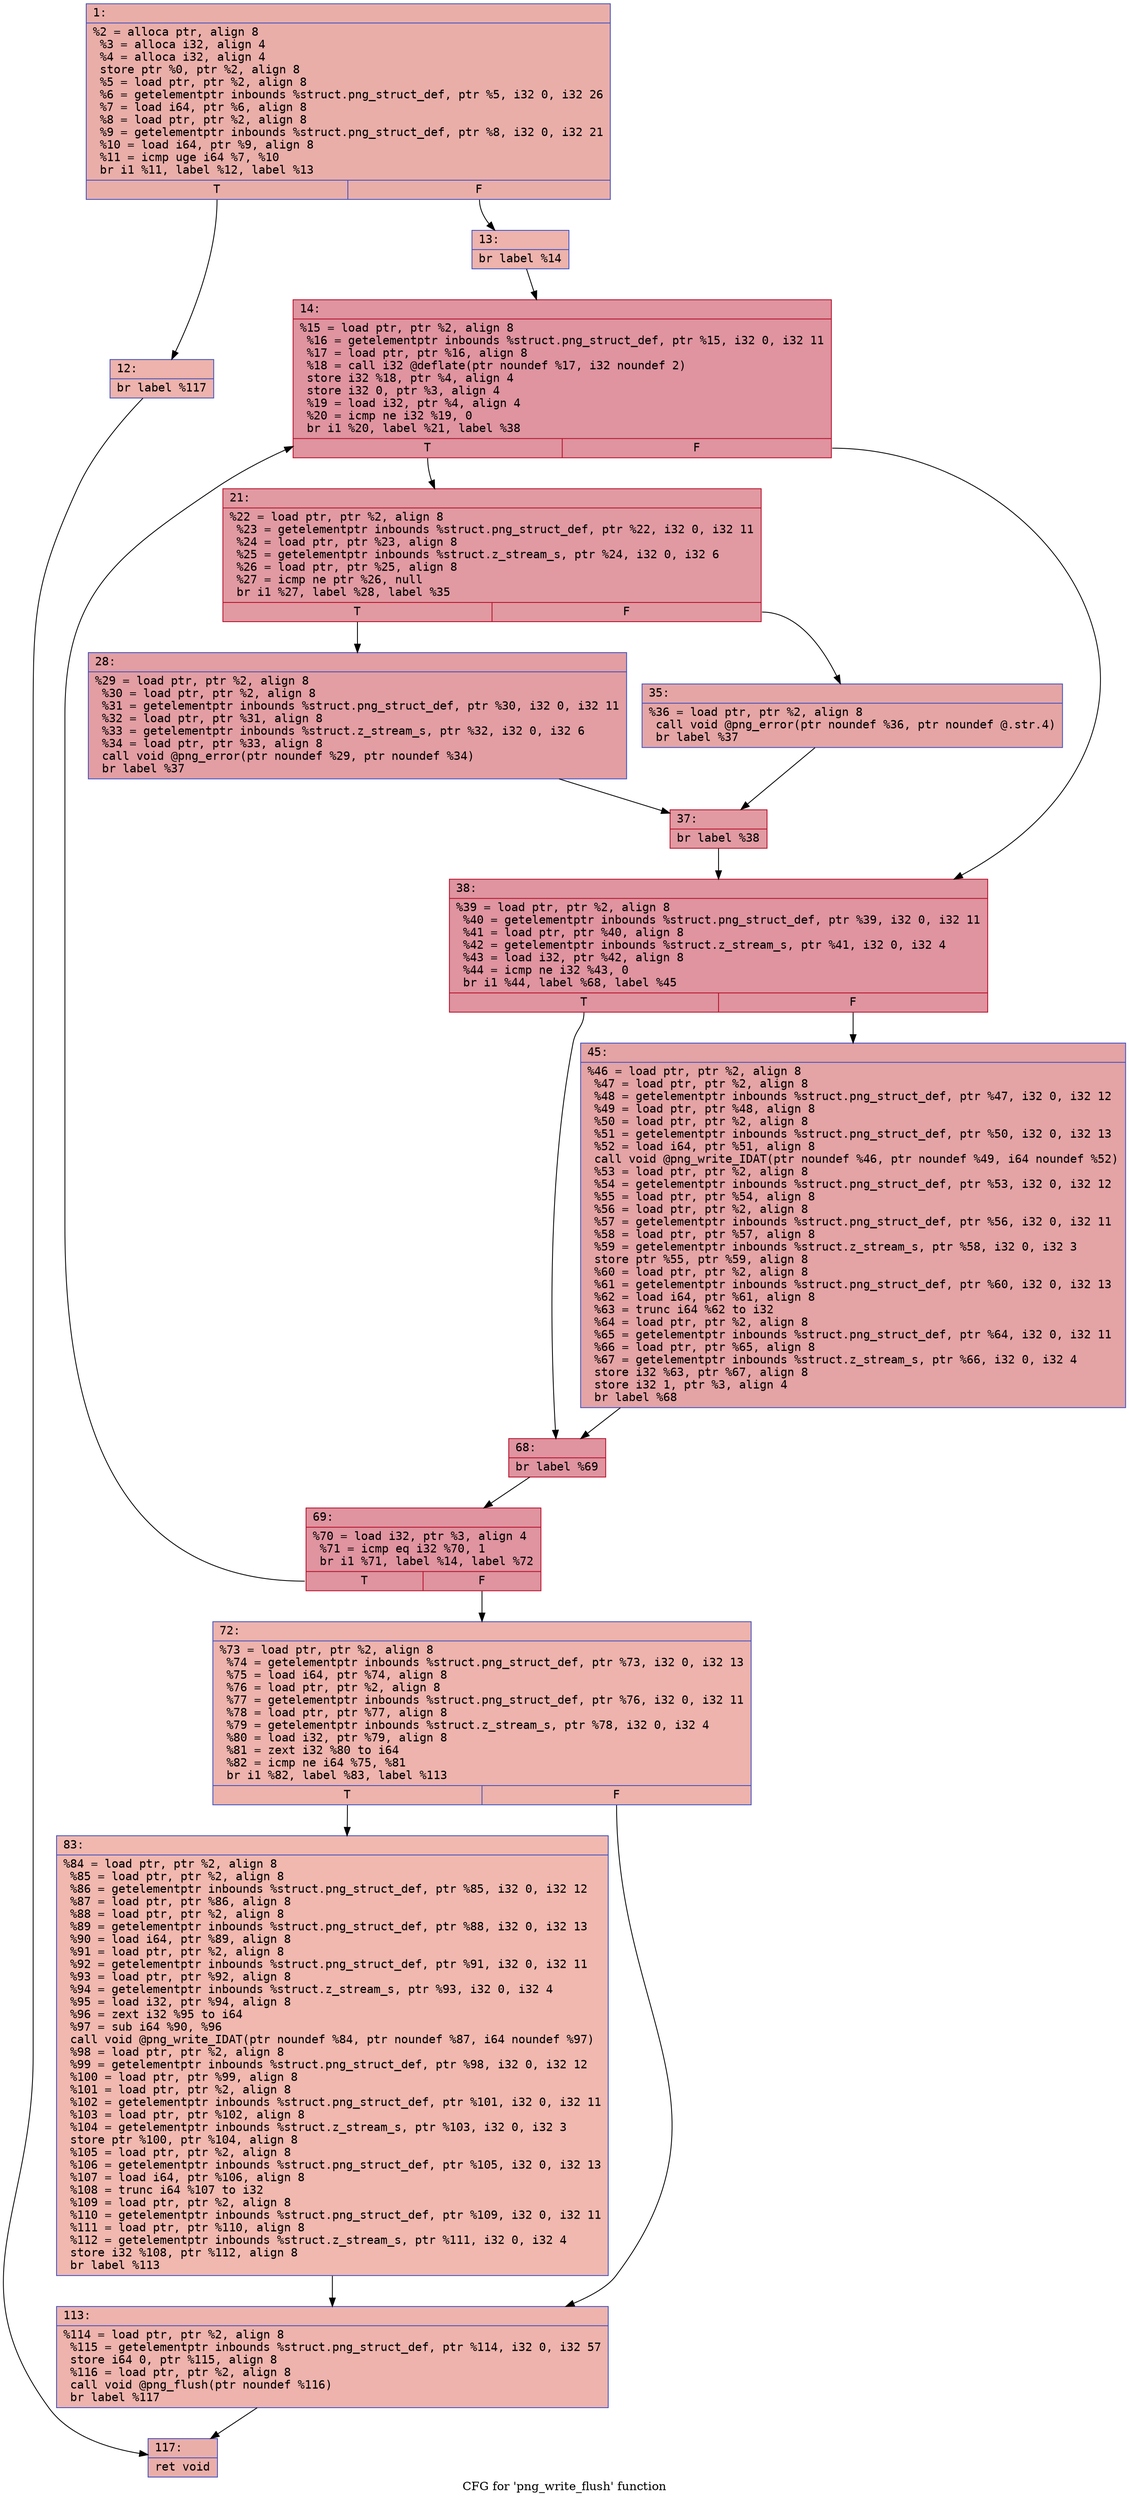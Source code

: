 digraph "CFG for 'png_write_flush' function" {
	label="CFG for 'png_write_flush' function";

	Node0x6000021dccd0 [shape=record,color="#3d50c3ff", style=filled, fillcolor="#d0473d70" fontname="Courier",label="{1:\l|  %2 = alloca ptr, align 8\l  %3 = alloca i32, align 4\l  %4 = alloca i32, align 4\l  store ptr %0, ptr %2, align 8\l  %5 = load ptr, ptr %2, align 8\l  %6 = getelementptr inbounds %struct.png_struct_def, ptr %5, i32 0, i32 26\l  %7 = load i64, ptr %6, align 8\l  %8 = load ptr, ptr %2, align 8\l  %9 = getelementptr inbounds %struct.png_struct_def, ptr %8, i32 0, i32 21\l  %10 = load i64, ptr %9, align 8\l  %11 = icmp uge i64 %7, %10\l  br i1 %11, label %12, label %13\l|{<s0>T|<s1>F}}"];
	Node0x6000021dccd0:s0 -> Node0x6000021dcd70[tooltip="1 -> 12\nProbability 50.00%" ];
	Node0x6000021dccd0:s1 -> Node0x6000021dcdc0[tooltip="1 -> 13\nProbability 50.00%" ];
	Node0x6000021dcd70 [shape=record,color="#3d50c3ff", style=filled, fillcolor="#d6524470" fontname="Courier",label="{12:\l|  br label %117\l}"];
	Node0x6000021dcd70 -> Node0x6000021dd1d0[tooltip="12 -> 117\nProbability 100.00%" ];
	Node0x6000021dcdc0 [shape=record,color="#3d50c3ff", style=filled, fillcolor="#d6524470" fontname="Courier",label="{13:\l|  br label %14\l}"];
	Node0x6000021dcdc0 -> Node0x6000021dce10[tooltip="13 -> 14\nProbability 100.00%" ];
	Node0x6000021dce10 [shape=record,color="#b70d28ff", style=filled, fillcolor="#b70d2870" fontname="Courier",label="{14:\l|  %15 = load ptr, ptr %2, align 8\l  %16 = getelementptr inbounds %struct.png_struct_def, ptr %15, i32 0, i32 11\l  %17 = load ptr, ptr %16, align 8\l  %18 = call i32 @deflate(ptr noundef %17, i32 noundef 2)\l  store i32 %18, ptr %4, align 4\l  store i32 0, ptr %3, align 4\l  %19 = load i32, ptr %4, align 4\l  %20 = icmp ne i32 %19, 0\l  br i1 %20, label %21, label %38\l|{<s0>T|<s1>F}}"];
	Node0x6000021dce10:s0 -> Node0x6000021dce60[tooltip="14 -> 21\nProbability 62.50%" ];
	Node0x6000021dce10:s1 -> Node0x6000021dcfa0[tooltip="14 -> 38\nProbability 37.50%" ];
	Node0x6000021dce60 [shape=record,color="#b70d28ff", style=filled, fillcolor="#bb1b2c70" fontname="Courier",label="{21:\l|  %22 = load ptr, ptr %2, align 8\l  %23 = getelementptr inbounds %struct.png_struct_def, ptr %22, i32 0, i32 11\l  %24 = load ptr, ptr %23, align 8\l  %25 = getelementptr inbounds %struct.z_stream_s, ptr %24, i32 0, i32 6\l  %26 = load ptr, ptr %25, align 8\l  %27 = icmp ne ptr %26, null\l  br i1 %27, label %28, label %35\l|{<s0>T|<s1>F}}"];
	Node0x6000021dce60:s0 -> Node0x6000021dceb0[tooltip="21 -> 28\nProbability 62.50%" ];
	Node0x6000021dce60:s1 -> Node0x6000021dcf00[tooltip="21 -> 35\nProbability 37.50%" ];
	Node0x6000021dceb0 [shape=record,color="#3d50c3ff", style=filled, fillcolor="#be242e70" fontname="Courier",label="{28:\l|  %29 = load ptr, ptr %2, align 8\l  %30 = load ptr, ptr %2, align 8\l  %31 = getelementptr inbounds %struct.png_struct_def, ptr %30, i32 0, i32 11\l  %32 = load ptr, ptr %31, align 8\l  %33 = getelementptr inbounds %struct.z_stream_s, ptr %32, i32 0, i32 6\l  %34 = load ptr, ptr %33, align 8\l  call void @png_error(ptr noundef %29, ptr noundef %34)\l  br label %37\l}"];
	Node0x6000021dceb0 -> Node0x6000021dcf50[tooltip="28 -> 37\nProbability 100.00%" ];
	Node0x6000021dcf00 [shape=record,color="#3d50c3ff", style=filled, fillcolor="#c5333470" fontname="Courier",label="{35:\l|  %36 = load ptr, ptr %2, align 8\l  call void @png_error(ptr noundef %36, ptr noundef @.str.4)\l  br label %37\l}"];
	Node0x6000021dcf00 -> Node0x6000021dcf50[tooltip="35 -> 37\nProbability 100.00%" ];
	Node0x6000021dcf50 [shape=record,color="#b70d28ff", style=filled, fillcolor="#bb1b2c70" fontname="Courier",label="{37:\l|  br label %38\l}"];
	Node0x6000021dcf50 -> Node0x6000021dcfa0[tooltip="37 -> 38\nProbability 100.00%" ];
	Node0x6000021dcfa0 [shape=record,color="#b70d28ff", style=filled, fillcolor="#b70d2870" fontname="Courier",label="{38:\l|  %39 = load ptr, ptr %2, align 8\l  %40 = getelementptr inbounds %struct.png_struct_def, ptr %39, i32 0, i32 11\l  %41 = load ptr, ptr %40, align 8\l  %42 = getelementptr inbounds %struct.z_stream_s, ptr %41, i32 0, i32 4\l  %43 = load i32, ptr %42, align 8\l  %44 = icmp ne i32 %43, 0\l  br i1 %44, label %68, label %45\l|{<s0>T|<s1>F}}"];
	Node0x6000021dcfa0:s0 -> Node0x6000021dd040[tooltip="38 -> 68\nProbability 62.50%" ];
	Node0x6000021dcfa0:s1 -> Node0x6000021dcff0[tooltip="38 -> 45\nProbability 37.50%" ];
	Node0x6000021dcff0 [shape=record,color="#3d50c3ff", style=filled, fillcolor="#c32e3170" fontname="Courier",label="{45:\l|  %46 = load ptr, ptr %2, align 8\l  %47 = load ptr, ptr %2, align 8\l  %48 = getelementptr inbounds %struct.png_struct_def, ptr %47, i32 0, i32 12\l  %49 = load ptr, ptr %48, align 8\l  %50 = load ptr, ptr %2, align 8\l  %51 = getelementptr inbounds %struct.png_struct_def, ptr %50, i32 0, i32 13\l  %52 = load i64, ptr %51, align 8\l  call void @png_write_IDAT(ptr noundef %46, ptr noundef %49, i64 noundef %52)\l  %53 = load ptr, ptr %2, align 8\l  %54 = getelementptr inbounds %struct.png_struct_def, ptr %53, i32 0, i32 12\l  %55 = load ptr, ptr %54, align 8\l  %56 = load ptr, ptr %2, align 8\l  %57 = getelementptr inbounds %struct.png_struct_def, ptr %56, i32 0, i32 11\l  %58 = load ptr, ptr %57, align 8\l  %59 = getelementptr inbounds %struct.z_stream_s, ptr %58, i32 0, i32 3\l  store ptr %55, ptr %59, align 8\l  %60 = load ptr, ptr %2, align 8\l  %61 = getelementptr inbounds %struct.png_struct_def, ptr %60, i32 0, i32 13\l  %62 = load i64, ptr %61, align 8\l  %63 = trunc i64 %62 to i32\l  %64 = load ptr, ptr %2, align 8\l  %65 = getelementptr inbounds %struct.png_struct_def, ptr %64, i32 0, i32 11\l  %66 = load ptr, ptr %65, align 8\l  %67 = getelementptr inbounds %struct.z_stream_s, ptr %66, i32 0, i32 4\l  store i32 %63, ptr %67, align 8\l  store i32 1, ptr %3, align 4\l  br label %68\l}"];
	Node0x6000021dcff0 -> Node0x6000021dd040[tooltip="45 -> 68\nProbability 100.00%" ];
	Node0x6000021dd040 [shape=record,color="#b70d28ff", style=filled, fillcolor="#b70d2870" fontname="Courier",label="{68:\l|  br label %69\l}"];
	Node0x6000021dd040 -> Node0x6000021dd090[tooltip="68 -> 69\nProbability 100.00%" ];
	Node0x6000021dd090 [shape=record,color="#b70d28ff", style=filled, fillcolor="#b70d2870" fontname="Courier",label="{69:\l|  %70 = load i32, ptr %3, align 4\l  %71 = icmp eq i32 %70, 1\l  br i1 %71, label %14, label %72\l|{<s0>T|<s1>F}}"];
	Node0x6000021dd090:s0 -> Node0x6000021dce10[tooltip="69 -> 14\nProbability 96.88%" ];
	Node0x6000021dd090:s1 -> Node0x6000021dd0e0[tooltip="69 -> 72\nProbability 3.12%" ];
	Node0x6000021dd0e0 [shape=record,color="#3d50c3ff", style=filled, fillcolor="#d6524470" fontname="Courier",label="{72:\l|  %73 = load ptr, ptr %2, align 8\l  %74 = getelementptr inbounds %struct.png_struct_def, ptr %73, i32 0, i32 13\l  %75 = load i64, ptr %74, align 8\l  %76 = load ptr, ptr %2, align 8\l  %77 = getelementptr inbounds %struct.png_struct_def, ptr %76, i32 0, i32 11\l  %78 = load ptr, ptr %77, align 8\l  %79 = getelementptr inbounds %struct.z_stream_s, ptr %78, i32 0, i32 4\l  %80 = load i32, ptr %79, align 8\l  %81 = zext i32 %80 to i64\l  %82 = icmp ne i64 %75, %81\l  br i1 %82, label %83, label %113\l|{<s0>T|<s1>F}}"];
	Node0x6000021dd0e0:s0 -> Node0x6000021dd130[tooltip="72 -> 83\nProbability 50.00%" ];
	Node0x6000021dd0e0:s1 -> Node0x6000021dd180[tooltip="72 -> 113\nProbability 50.00%" ];
	Node0x6000021dd130 [shape=record,color="#3d50c3ff", style=filled, fillcolor="#dc5d4a70" fontname="Courier",label="{83:\l|  %84 = load ptr, ptr %2, align 8\l  %85 = load ptr, ptr %2, align 8\l  %86 = getelementptr inbounds %struct.png_struct_def, ptr %85, i32 0, i32 12\l  %87 = load ptr, ptr %86, align 8\l  %88 = load ptr, ptr %2, align 8\l  %89 = getelementptr inbounds %struct.png_struct_def, ptr %88, i32 0, i32 13\l  %90 = load i64, ptr %89, align 8\l  %91 = load ptr, ptr %2, align 8\l  %92 = getelementptr inbounds %struct.png_struct_def, ptr %91, i32 0, i32 11\l  %93 = load ptr, ptr %92, align 8\l  %94 = getelementptr inbounds %struct.z_stream_s, ptr %93, i32 0, i32 4\l  %95 = load i32, ptr %94, align 8\l  %96 = zext i32 %95 to i64\l  %97 = sub i64 %90, %96\l  call void @png_write_IDAT(ptr noundef %84, ptr noundef %87, i64 noundef %97)\l  %98 = load ptr, ptr %2, align 8\l  %99 = getelementptr inbounds %struct.png_struct_def, ptr %98, i32 0, i32 12\l  %100 = load ptr, ptr %99, align 8\l  %101 = load ptr, ptr %2, align 8\l  %102 = getelementptr inbounds %struct.png_struct_def, ptr %101, i32 0, i32 11\l  %103 = load ptr, ptr %102, align 8\l  %104 = getelementptr inbounds %struct.z_stream_s, ptr %103, i32 0, i32 3\l  store ptr %100, ptr %104, align 8\l  %105 = load ptr, ptr %2, align 8\l  %106 = getelementptr inbounds %struct.png_struct_def, ptr %105, i32 0, i32 13\l  %107 = load i64, ptr %106, align 8\l  %108 = trunc i64 %107 to i32\l  %109 = load ptr, ptr %2, align 8\l  %110 = getelementptr inbounds %struct.png_struct_def, ptr %109, i32 0, i32 11\l  %111 = load ptr, ptr %110, align 8\l  %112 = getelementptr inbounds %struct.z_stream_s, ptr %111, i32 0, i32 4\l  store i32 %108, ptr %112, align 8\l  br label %113\l}"];
	Node0x6000021dd130 -> Node0x6000021dd180[tooltip="83 -> 113\nProbability 100.00%" ];
	Node0x6000021dd180 [shape=record,color="#3d50c3ff", style=filled, fillcolor="#d6524470" fontname="Courier",label="{113:\l|  %114 = load ptr, ptr %2, align 8\l  %115 = getelementptr inbounds %struct.png_struct_def, ptr %114, i32 0, i32 57\l  store i64 0, ptr %115, align 8\l  %116 = load ptr, ptr %2, align 8\l  call void @png_flush(ptr noundef %116)\l  br label %117\l}"];
	Node0x6000021dd180 -> Node0x6000021dd1d0[tooltip="113 -> 117\nProbability 100.00%" ];
	Node0x6000021dd1d0 [shape=record,color="#3d50c3ff", style=filled, fillcolor="#d0473d70" fontname="Courier",label="{117:\l|  ret void\l}"];
}
